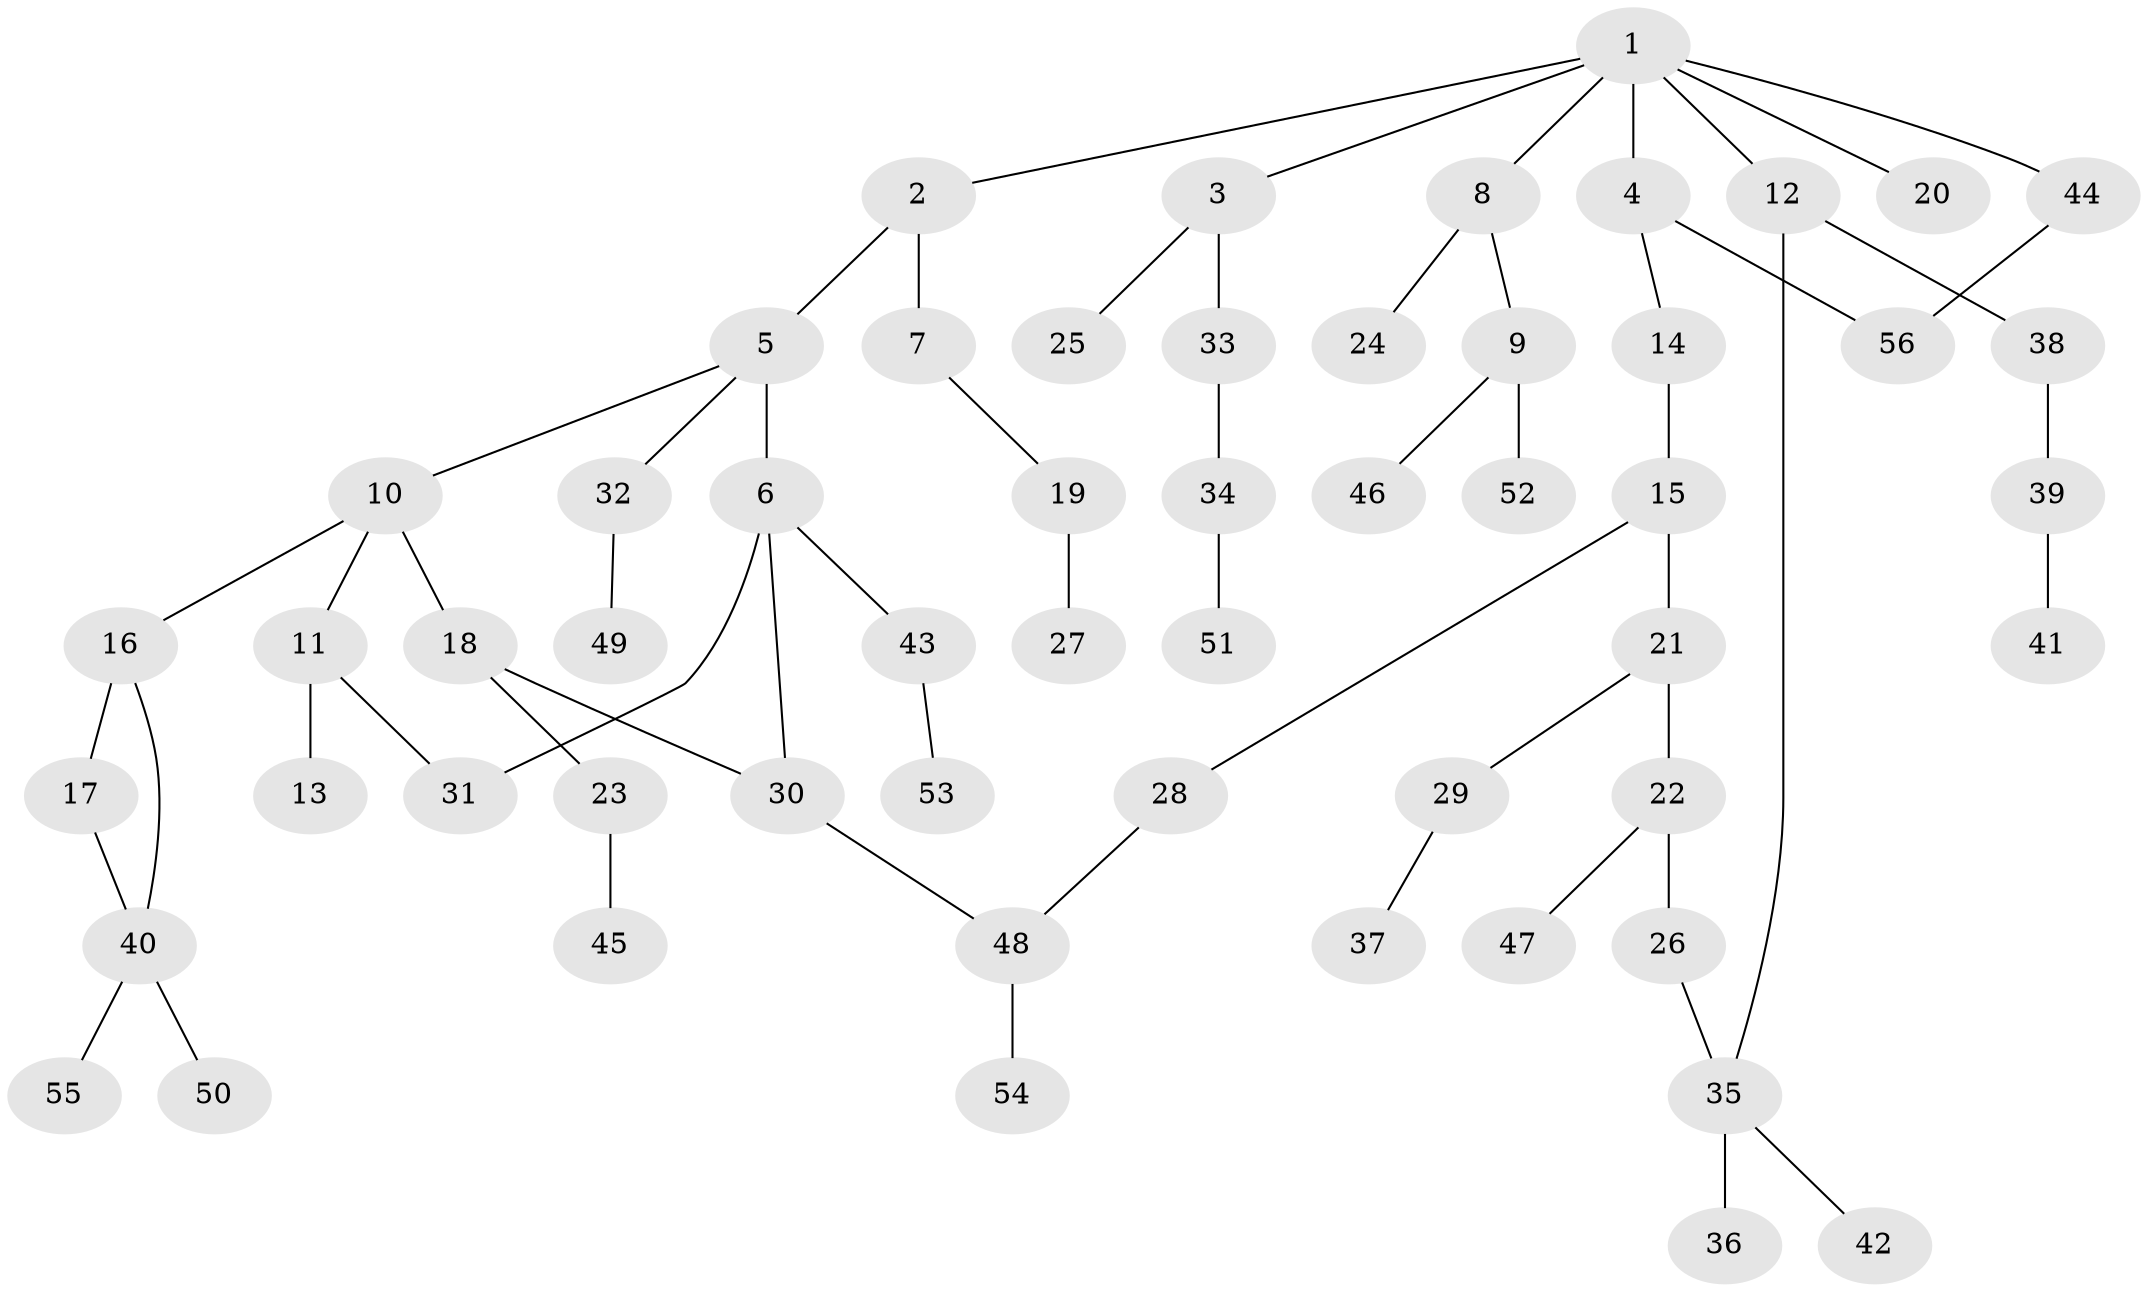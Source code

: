 // original degree distribution, {8: 0.009009009009009009, 4: 0.10810810810810811, 3: 0.12612612612612611, 7: 0.009009009009009009, 5: 0.036036036036036036, 1: 0.44144144144144143, 2: 0.2702702702702703}
// Generated by graph-tools (version 1.1) at 2025/34/03/09/25 02:34:02]
// undirected, 56 vertices, 61 edges
graph export_dot {
graph [start="1"]
  node [color=gray90,style=filled];
  1;
  2;
  3;
  4;
  5;
  6;
  7;
  8;
  9;
  10;
  11;
  12;
  13;
  14;
  15;
  16;
  17;
  18;
  19;
  20;
  21;
  22;
  23;
  24;
  25;
  26;
  27;
  28;
  29;
  30;
  31;
  32;
  33;
  34;
  35;
  36;
  37;
  38;
  39;
  40;
  41;
  42;
  43;
  44;
  45;
  46;
  47;
  48;
  49;
  50;
  51;
  52;
  53;
  54;
  55;
  56;
  1 -- 2 [weight=1.0];
  1 -- 3 [weight=1.0];
  1 -- 4 [weight=1.0];
  1 -- 8 [weight=1.0];
  1 -- 12 [weight=1.0];
  1 -- 20 [weight=1.0];
  1 -- 44 [weight=1.0];
  2 -- 5 [weight=1.0];
  2 -- 7 [weight=1.0];
  3 -- 25 [weight=1.0];
  3 -- 33 [weight=1.0];
  4 -- 14 [weight=1.0];
  4 -- 56 [weight=1.0];
  5 -- 6 [weight=3.0];
  5 -- 10 [weight=1.0];
  5 -- 32 [weight=1.0];
  6 -- 30 [weight=1.0];
  6 -- 31 [weight=1.0];
  6 -- 43 [weight=1.0];
  7 -- 19 [weight=1.0];
  8 -- 9 [weight=1.0];
  8 -- 24 [weight=1.0];
  9 -- 46 [weight=1.0];
  9 -- 52 [weight=2.0];
  10 -- 11 [weight=1.0];
  10 -- 16 [weight=1.0];
  10 -- 18 [weight=1.0];
  11 -- 13 [weight=2.0];
  11 -- 31 [weight=1.0];
  12 -- 35 [weight=1.0];
  12 -- 38 [weight=1.0];
  14 -- 15 [weight=1.0];
  15 -- 21 [weight=1.0];
  15 -- 28 [weight=1.0];
  16 -- 17 [weight=2.0];
  16 -- 40 [weight=1.0];
  17 -- 40 [weight=1.0];
  18 -- 23 [weight=1.0];
  18 -- 30 [weight=1.0];
  19 -- 27 [weight=3.0];
  21 -- 22 [weight=1.0];
  21 -- 29 [weight=1.0];
  22 -- 26 [weight=2.0];
  22 -- 47 [weight=1.0];
  23 -- 45 [weight=1.0];
  26 -- 35 [weight=1.0];
  28 -- 48 [weight=1.0];
  29 -- 37 [weight=1.0];
  30 -- 48 [weight=1.0];
  32 -- 49 [weight=1.0];
  33 -- 34 [weight=1.0];
  34 -- 51 [weight=2.0];
  35 -- 36 [weight=3.0];
  35 -- 42 [weight=1.0];
  38 -- 39 [weight=1.0];
  39 -- 41 [weight=1.0];
  40 -- 50 [weight=1.0];
  40 -- 55 [weight=1.0];
  43 -- 53 [weight=1.0];
  44 -- 56 [weight=1.0];
  48 -- 54 [weight=1.0];
}
